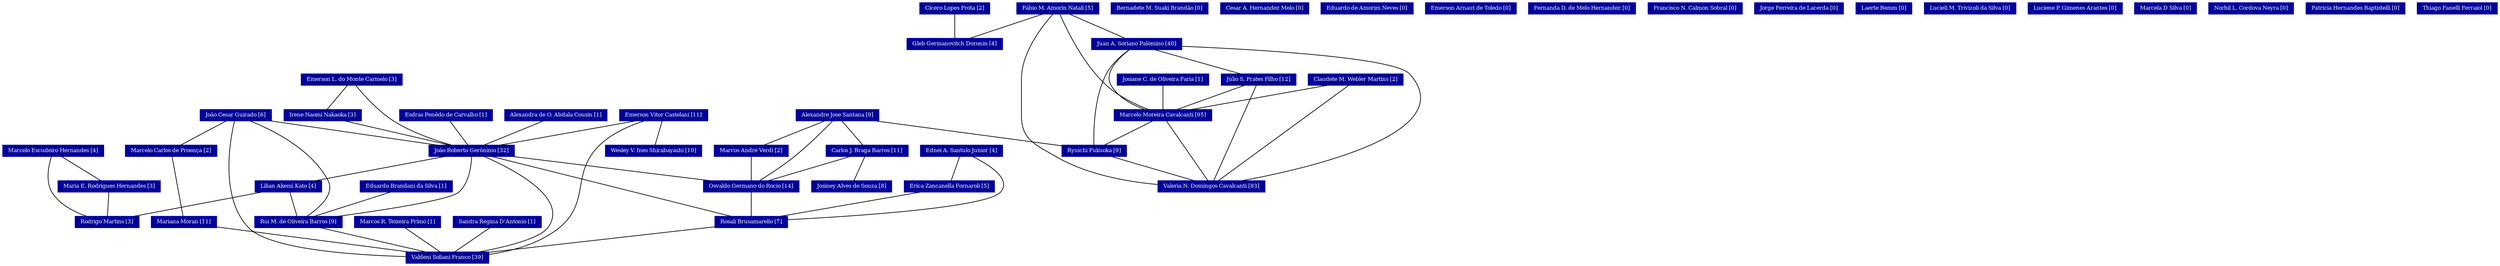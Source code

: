 strict graph grafo1 {
	graph [bb="-58.946,0,3685.2,388",
		id=grafo1,
		overlap=False
	];
	node [fontsize=8,
		label="\N",
		shape=rectangle,
		style=filled
	];
	0	 [URL="http://lattes.cnpq.br/2985360678529620",
		color="#000099",
		fontcolor="#FFFFFF",
		height=0.23611,
		label="Alexandra de O. Abdala Cousin [1]",
		pos="706.22,220.5",
		width=1.8333];
	21	 [URL="http://lattes.cnpq.br/4104843726314777",
		color="#000099",
		fontcolor="#FFFFFF",
		height=0.23611,
		label="João Roberto Gerônimo [32]",
		pos="580.22,167.5",
		width=1.5139];
	0 -- 21	 [pos="687.63,211.97 663.81,202.33 622.75,185.71 598.89,176.06"];
	40	 [URL="http://lattes.cnpq.br/0505323160545335",
		color="#000099",
		fontcolor="#FFFFFF",
		height=0.23611,
		label="Osvaldo Germano do Rocio [14]",
		pos="936.22,114.5",
		width=1.6944];
	21 -- 40	 [pos="632.75,158.97 700.16,149.32 816.4,132.67 883.77,123.01"];
	43	 [URL="http://lattes.cnpq.br/1872175777392095",
		color="#000099",
		fontcolor="#FFFFFF",
		height=0.23611,
		label="Rosali Brusamarello [7]",
		pos="471.22,61.5",
		width=1.3194];
	21 -- 43	 [pos="578.99,158.89 576.62,146.44 570.36,121.55 556.22,106 540.17,88.335 515.28,76.78 496.58,70.05"];
	44	 [URL="http://lattes.cnpq.br/0960702317302541",
		color="#000099",
		fontcolor="#FFFFFF",
		height=0.23611,
		label="Rui M. de Oliveira Barros [9]",
		pos="348.22,61.5",
		width=1.5833];
	21 -- 44	 [pos="575.13,158.87 566.07,145.92 545.88,119.73 522.22,106 486.4,85.217 440.84,74.287 405.32,68.583"];
	48	 [URL="http://lattes.cnpq.br/5174942186660106",
		color="#000099",
		fontcolor="#FFFFFF",
		height=0.23611,
		label="Valdeni Soliani Franco [39]",
		pos="509.22,8.5",
		width=1.4861];
	21 -- 48	 [pos="634.77,159.64 678.99,151.77 730.44,135.9 707.22,106 667.55,54.922 621.94,102.84 566.22,70 542.85,56.225 523.07,30.054 514.2,17.122"];
	28	 [URL="http://lattes.cnpq.br/6356641105245996",
		color="#000099",
		fontcolor="#FFFFFF",
		height=0.23611,
		label="Lilian Akemi Kato [4]",
		pos="653.22,114.5",
		width=1.25];
	21 -- 28	 [pos="590.99,158.97 604.8,149.33 628.58,132.71 642.41,123.06"];
	40 -- 43	 [pos="874.95,106.78 781.12,96.488 603.77,77.038 518.87,67.726"];
	43 -- 48	 [pos="476.83,52.975 484.01,43.332 496.4,26.713 503.59,17.056"];
	44 -- 48	 [pos="371.98,52.975 402.42,43.332 454.88,26.713 485.37,17.056"];
	28 -- 44	 [pos="608.22,105.97 550.55,96.332 451.16,79.713 393.41,70.056"];
	42	 [URL="http://lattes.cnpq.br/6296399491487979",
		color="#000099",
		fontcolor="#FFFFFF",
		height=0.23611,
		label="Rodrigo Martins [3]",
		pos="1154.2,61.5",
		width=1.125];
	28 -- 42	 [pos="698.57,108.88 795.4,99.027 1021.1,76.054 1113.6,66.638"];
	1	 [URL="http://lattes.cnpq.br/4062592665727166",
		color="#000099",
		fontcolor="#FFFFFF",
		height=0.23611,
		label="Alexandre Jose Santana [9]",
		pos="1028.2,220.5",
		width=1.4722];
	1 -- 40	 [pos="975.1,214.89 949.24,209.65 920.32,198.71 904.22,176 891.72,158.36 913.17,135.22 926.61,123.32"];
	3	 [URL="http://lattes.cnpq.br/6834948497416090",
		color="#000099",
		fontcolor="#FFFFFF",
		height=0.23611,
		label="Carlos J. Braga Barros [11]",
		pos="1081.2,167.5",
		width=1.4861];
	1 -- 3	 [pos="1036,211.97 1046.1,202.33 1063.3,185.71 1073.4,176.06"];
	35	 [URL="http://lattes.cnpq.br/7587806185859937",
		color="#000099",
		fontcolor="#FFFFFF",
		height=0.23611,
		label="Marcos André Verdi [2]",
		pos="961.22,167.5",
		width=1.3333];
	1 -- 35	 [pos="1018.3,211.97 1005.7,202.33 983.84,185.71 971.15,176.06"];
	45	 [URL="http://lattes.cnpq.br/8157207851494702",
		color="#000099",
		fontcolor="#FFFFFF",
		height=0.23611,
		label="Ryuichi Fukuoka [9]",
		pos="1416.2,167.5",
		width=1.1528];
	1 -- 45	 [pos="1081.4,212.52 1159.5,202.24 1303.8,183.28 1374.7,173.96"];
	3 -- 40	 [pos="1059.8,158.97 1032.4,149.33 985.16,132.71 957.71,123.06"];
	24	 [URL="http://lattes.cnpq.br/9708365989527565",
		color="#000099",
		fontcolor="#FFFFFF",
		height=0.23611,
		label="Josiney Alves de Souza [8]",
		pos="1074.2,114.5",
		width=1.4444];
	3 -- 24	 [pos="1080.2,158.97 1078.9,149.33 1076.6,132.71 1075.3,123.06"];
	35 -- 40	 [pos="957.53,158.97 952.81,149.33 944.66,132.71 939.93,123.06"];
	49	 [URL="http://lattes.cnpq.br/0280057480652087",
		color="#000099",
		fontcolor="#FFFFFF",
		height=0.23611,
		label="Valeria N. Domingos Cavalcanti [83]",
		pos="1451.2,114.5",
		width=1.9306];
	45 -- 49	 [pos="1421.4,158.97 1428,149.33 1439.4,132.71 1446,123.06"];
	2	 [URL="http://lattes.cnpq.br/8886104097442779",
		color="#000099",
		fontcolor="#FFFFFF",
		height=0.23611,
		label="Bernadete M. Suaki Brandão [0]",
		pos="1928.2,379.5",
		width=1.6944];
	4	 [URL="http://lattes.cnpq.br/8162375159222739",
		color="#000099",
		fontcolor="#FFFFFF",
		height=0.23611,
		label="Cesar A. Hernandez Melo [0]",
		pos="2064.2,379.5",
		width=1.5833];
	5	 [URL="http://lattes.cnpq.br/2116994877337991",
		color="#000099",
		fontcolor="#FFFFFF",
		height=0.23611,
		label="Cícero Lopes Frota [2]",
		pos="1803.2,379.5",
		width=1.2778];
	18	 [URL="http://lattes.cnpq.br/4824495329127017",
		color="#000099",
		fontcolor="#FFFFFF",
		height=0.23611,
		label="Gleb Germanovitch Doronin [4]",
		pos="1803.2,326.5",
		width=1.6806];
	5 -- 18	 [pos="1803.2,370.97 1803.2,361.33 1803.2,344.71 1803.2,335.06"];
	6	 [URL="http://lattes.cnpq.br/4375380624142621",
		color="#000099",
		fontcolor="#FFFFFF",
		height=0.23611,
		label="Claudete M. Webler Martins [2]",
		pos="1803.2,273.5",
		width=1.6944];
	6 -- 49	 [pos="1786.2,264.93 1726.8,238.41 1528.3,149.87 1468.4,123.18"];
	34	 [URL="http://lattes.cnpq.br/8315534963507689",
		color="#000099",
		fontcolor="#FFFFFF",
		height=0.23611,
		label="Marcelo Moreira Cavalcanti [95]",
		pos="1577.2,220.5",
		width=1.7361];
	6 -- 34	 [pos="1769.9,264.97 1727.1,255.33 1653.5,238.71 1610.7,229.06"];
	34 -- 45	 [pos="1553.5,211.97 1523,202.33 1470.6,185.71 1440.1,176.06"];
	34 -- 49	 [pos="1567.8,211.68 1544.3,192.32 1483.7,142.29 1460.5,123.12"];
	7	 [URL="http://lattes.cnpq.br/8118073629764145",
		color="#000099",
		fontcolor="#FFFFFF",
		height=0.23611,
		label="Ednei A. Santulo Junior [4]",
		pos="411.22,167.5",
		width=1.4722];
	7 -- 43	 [pos="403.69,158.66 393.17,146.74 376.53,123.57 387.22,106 398.57,87.339 420.8,76.327 439.54,70.052"];
	13	 [URL="http://lattes.cnpq.br/9919771314215528",
		color="#000099",
		fontcolor="#FFFFFF",
		height=0.23611,
		label="Erica Zancanella Fornaroli [5]",
		pos="455.22,114.5",
		width=1.625];
	7 -- 13	 [pos="417.71,158.97 426.03,149.33 440.37,132.71 448.7,123.06"];
	13 -- 43	 [pos="457.58,105.97 460.61,96.332 465.82,79.713 468.85,70.056"];
	8	 [URL="http://lattes.cnpq.br/0435422395713464",
		color="#000099",
		fontcolor="#FFFFFF",
		height=0.23611,
		label="Eduardo Brandani da Silva [1]",
		pos="282.22,114.5",
		width=1.6111];
	8 -- 44	 [pos="291.96,105.97 304.44,96.332 325.95,79.713 338.44,70.056"];
	9	 [URL="http://lattes.cnpq.br/5590543864439119",
		color="#000099",
		fontcolor="#FFFFFF",
		height=0.23611,
		label="Eduardo de Amorim Neves [0]",
		pos="2198.2,379.5",
		width=1.625];
	10	 [URL="http://lattes.cnpq.br/5475443867168226",
		color="#000099",
		fontcolor="#FFFFFF",
		height=0.23611,
		label="Emerson Arnaut de Toledo [0]",
		pos="2333.2,379.5",
		width=1.6111];
	11	 [URL="http://lattes.cnpq.br/6895494761695834",
		color="#000099",
		fontcolor="#FFFFFF",
		height=0.23611,
		label="Emerson L. do Monte Carmelo [3]",
		pos="437.22,273.5",
		width=1.7917];
	11 -- 21	 [pos="443.31,264.63 453.18,252.25 473.74,227.98 495.22,212 516.1,196.46 543.34,183.62 561.29,176.01"];
	19	 [URL="http://lattes.cnpq.br/7574802319786632",
		color="#000099",
		fontcolor="#FFFFFF",
		height=0.23611,
		label="Irene Naomi Nakaoka [3]",
		pos="397.22,220.5",
		width=1.4028];
	11 -- 19	 [pos="431.32,264.97 423.76,255.33 410.72,238.71 403.15,229.06"];
	19 -- 21	 [pos="424.22,211.97 458.82,202.33 518.46,185.71 553.11,176.06"];
	12	 [URL="http://lattes.cnpq.br/9038615346613768",
		color="#000099",
		fontcolor="#FFFFFF",
		height=0.23611,
		label="Emerson Vitor Castelani [11]",
		pos="847.22,220.5",
		width=1.5694];
	12 -- 21	 [pos="807.83,211.97 757.34,202.33 670.34,185.71 619.78,176.06"];
	12 -- 48	 [pos="849.14,211.86 855.24,185.54 871.32,97.831 827.22,53 791.42,16.603 643.93,10.024 562.99,9.2243"];
	50	 [URL="http://lattes.cnpq.br/8394423109155167",
		color="#000099",
		fontcolor="#FFFFFF",
		height=0.23611,
		label="Wesley V. Ines Shirabayashi [10]",
		pos="756.22,167.5",
		width=1.75];
	12 -- 50	 [pos="833.79,211.97 816.59,202.33 786.94,185.71 769.7,176.06"];
	14	 [URL="http://lattes.cnpq.br/2552771057405200",
		color="#000099",
		fontcolor="#FFFFFF",
		height=0.23611,
		label="Esdras Penêdo de Carvalho [1]",
		pos="563.22,220.5",
		width=1.625];
	14 -- 21	 [pos="565.73,211.97 568.94,202.33 574.48,185.71 577.7,176.06"];
	15	 [URL="http://lattes.cnpq.br/0666760133429351",
		color="#000099",
		fontcolor="#FFFFFF",
		height=0.23611,
		label="Fábio M. Amorin Natali [5]",
		pos="1573.2,379.5",
		width=1.4861];
	15 -- 49	 [pos="1530.9,370.98 1456.1,356.45 1308.2,321.76 1308.2,274.5 1308.2,274.5 1308.2,274.5 1308.2,219.5 1308.2,164.4 1378.5,135.44 1420.5,\
123.05"];
	15 -- 18	 [pos="1607.2,370.97 1650.6,361.33 1725.6,344.71 1769.1,335.06"];
	15 -- 34	 [pos="1594.2,370.9 1637.1,354.19 1728,311.99 1695.2,265 1681.9,245.84 1659.1,235.09 1637,229.08"];
	25	 [URL="http://lattes.cnpq.br/6007144998801074",
		color="#000099",
		fontcolor="#FFFFFF",
		height=0.23611,
		label="Juan A. Soriano Palomino [40]",
		pos="1461.2,326.5",
		width=1.6111];
	15 -- 25	 [pos="1556.7,370.97 1535.5,361.33 1499,344.71 1477.8,335.06"];
	25 -- 45	 [pos="1444,317.99 1430.1,310.92 1411.7,298.89 1403.2,282 1385.1,245.81 1404.1,195.22 1412.6,176.17"];
	25 -- 49	 [pos="1442.6,317.94 1427.4,310.84 1406.5,298.8 1394.2,282 1365.4,242.56 1371.7,224.41 1365.2,176 1364.2,168.51 1361.3,165.44 1365.2,159 \
1376.7,140.33 1399,129.37 1417.9,123.13"];
	25 -- 34	 [pos="1472.3,317.99 1484.3,309.69 1503.8,295.69 1519.2,282 1539,264.44 1560,241.27 1570.5,229.34"];
	26	 [URL="http://lattes.cnpq.br/8399742314321217",
		color="#000099",
		fontcolor="#FFFFFF",
		height=0.23611,
		label="Júlio S. Prates Filho [12]",
		pos="1461.2,273.5",
		width=1.3611];
	25 -- 26	 [pos="1461.2,317.97 1461.2,308.33 1461.2,291.71 1461.2,282.06"];
	26 -- 49	 [pos="1462.6,265 1465.8,246.72 1472.8,198.49 1466.2,159 1464.1,146.08 1458.5,131.86 1454.8,123.31"];
	26 -- 34	 [pos="1478.3,264.97 1500.3,255.33 1538.1,238.71 1560,229.06"];
	16	 [URL="http://lattes.cnpq.br/2560639528567910",
		color="#000099",
		fontcolor="#FFFFFF",
		height=0.23611,
		label="Fernanda D. de Melo Hernandez [0]",
		pos="2477.2,379.5",
		width=1.875];
	17	 [URL="http://lattes.cnpq.br/6692025513836042",
		color="#000099",
		fontcolor="#FFFFFF",
		height=0.23611,
		label="Francisco N. Calmon Sobral [0]",
		pos="2623.2,379.5",
		width=1.6806];
	20	 [URL="http://lattes.cnpq.br/4002330491717269",
		color="#000099",
		fontcolor="#FFFFFF",
		height=0.23611,
		label="João Cesar Guirado [6]",
		pos="152.22,220.5",
		width=1.2778];
	20 -- 21	 [pos="198.43,213.99 277.98,204.52 440.41,185.16 525.49,175.02"];
	20 -- 44	 [pos="156.51,211.74 170.6,186.21 214.64,106.48 215.22,106 238.36,86.9 270.13,76.105 296.81,70.047"];
	20 -- 48	 [pos="105.94,213.71 82.394,208.16 55.744,197.29 41.222,176 1.8944,118.35 -58.946,153.87 139.22,53 193.26,25.495 366.62,14.945 455.53,11.269"];
	32	 [URL="http://lattes.cnpq.br/9198626057262085",
		color="#000099",
		fontcolor="#FFFFFF",
		height=0.23611,
		label="Marcelo Carlos de Proença [2]",
		pos="109.22,167.5",
		width=1.625];
	20 -- 32	 [pos="145.88,211.97 137.75,202.33 123.74,185.71 115.59,176.06"];
	38	 [URL="http://lattes.cnpq.br/1703128480989350",
		color="#000099",
		fontcolor="#FFFFFF",
		height=0.23611,
		label="Mariana Moran [11]",
		pos="190.22,61.5",
		width=1.1528];
	32 -- 38	 [pos="115.31,158.68 130.4,139.32 169.36,89.289 184.28,70.125"];
	38 -- 48	 [pos="231.93,53.833 291.29,44.342 399.84,26.988 462.06,17.04"];
	22	 [URL="http://lattes.cnpq.br/1950133986644135",
		color="#000099",
		fontcolor="#FFFFFF",
		height=0.23611,
		label="Jorge Ferreira de Lacerda [0]",
		pos="2759.2,379.5",
		width=1.5833];
	23	 [URL="http://lattes.cnpq.br/0967197154698224",
		color="#000099",
		fontcolor="#FFFFFF",
		height=0.23611,
		label="Josiane C. de Oliveira Faria [1]",
		pos="1626.2,273.5",
		width=1.6667];
	23 -- 34	 [pos="1619,264.97 1609.7,255.33 1593.8,238.71 1584.5,229.06"];
	27	 [URL="http://lattes.cnpq.br/9359010385810831",
		color="#000099",
		fontcolor="#FFFFFF",
		height=0.23611,
		label="Laerte Bemm [0]",
		pos="2871.2,379.5",
		width=1.0278];
	29	 [URL="http://lattes.cnpq.br/6611638656301749",
		color="#000099",
		fontcolor="#FFFFFF",
		height=0.23611,
		label="Lucieli M. Trivizoli da Silva [0]",
		pos="2987.2,379.5",
		width=1.6944];
	30	 [URL="http://lattes.cnpq.br/1131536658204584",
		color="#000099",
		fontcolor="#FFFFFF",
		height=0.23611,
		label="Luciene P. Gimenes Arantes [0]",
		pos="3127.2,379.5",
		width=1.6944];
	31	 [URL="http://lattes.cnpq.br/4913185789813324",
		color="#000099",
		fontcolor="#FFFFFF",
		height=0.23611,
		label="Marcela D Silva [0]",
		pos="3248.2,379.5",
		width=1.1528];
	33	 [URL="http://lattes.cnpq.br/1501547381354779",
		color="#000099",
		fontcolor="#FFFFFF",
		height=0.23611,
		label="Marcelo Escudeiro Hernandes [4]",
		pos="1216.2,167.5",
		width=1.7639];
	33 -- 42	 [pos="1206.3,158.88 1196.6,150.91 1182,137.56 1173.2,123 1162.8,105.65 1157.5,81.984 1155.4,70.047"];
	37	 [URL="http://lattes.cnpq.br/0245964282453231",
		color="#000099",
		fontcolor="#FFFFFF",
		height=0.23611,
		label="Maria E. Rodrigues Hernandes [3]",
		pos="1247.2,114.5",
		width=1.7917];
	33 -- 37	 [pos="1220.8,158.97 1226.7,149.33 1236.8,132.71 1242.6,123.06"];
	37 -- 42	 [pos="1233.5,105.97 1215.9,96.332 1185.6,79.713 1168,70.056"];
	36	 [URL="http://lattes.cnpq.br/9586125386507412",
		color="#000099",
		fontcolor="#FFFFFF",
		height=0.23611,
		label="Marcos R. Teixeira Primo [1]",
		pos="632.22,61.5",
		width=1.5833];
	36 -- 48	 [pos="614.07,52.975 590.82,43.332 550.74,26.713 527.45,17.056"];
	39	 [URL="http://lattes.cnpq.br/7754571568192405",
		color="#000099",
		fontcolor="#FFFFFF",
		height=0.23611,
		label="Norbil L. Cordova Neyra [0]",
		pos="3363.2,379.5",
		width=1.5417];
	41	 [URL="http://lattes.cnpq.br/1498913476639170",
		color="#000099",
		fontcolor="#FFFFFF",
		height=0.23611,
		label="Patricia Hernandes Baptistelli [0]",
		pos="3500.2,379.5",
		width=1.75];
	46	 [URL="http://lattes.cnpq.br/3671050254381458",
		color="#000099",
		fontcolor="#FFFFFF",
		height=0.23611,
		label="Sandra Regina D'Antonio [1]",
		pos="763.22,61.5",
		width=1.5417];
	46 -- 48	 [pos="725.74,52.975 677.72,43.332 594.95,26.713 546.85,17.056"];
	47	 [URL="http://lattes.cnpq.br/4545451143692250",
		color="#000099",
		fontcolor="#FFFFFF",
		height=0.23611,
		label="Thiago Fanelli Ferraiol [0]",
		pos="3633.2,379.5",
		width=1.4444];
}
